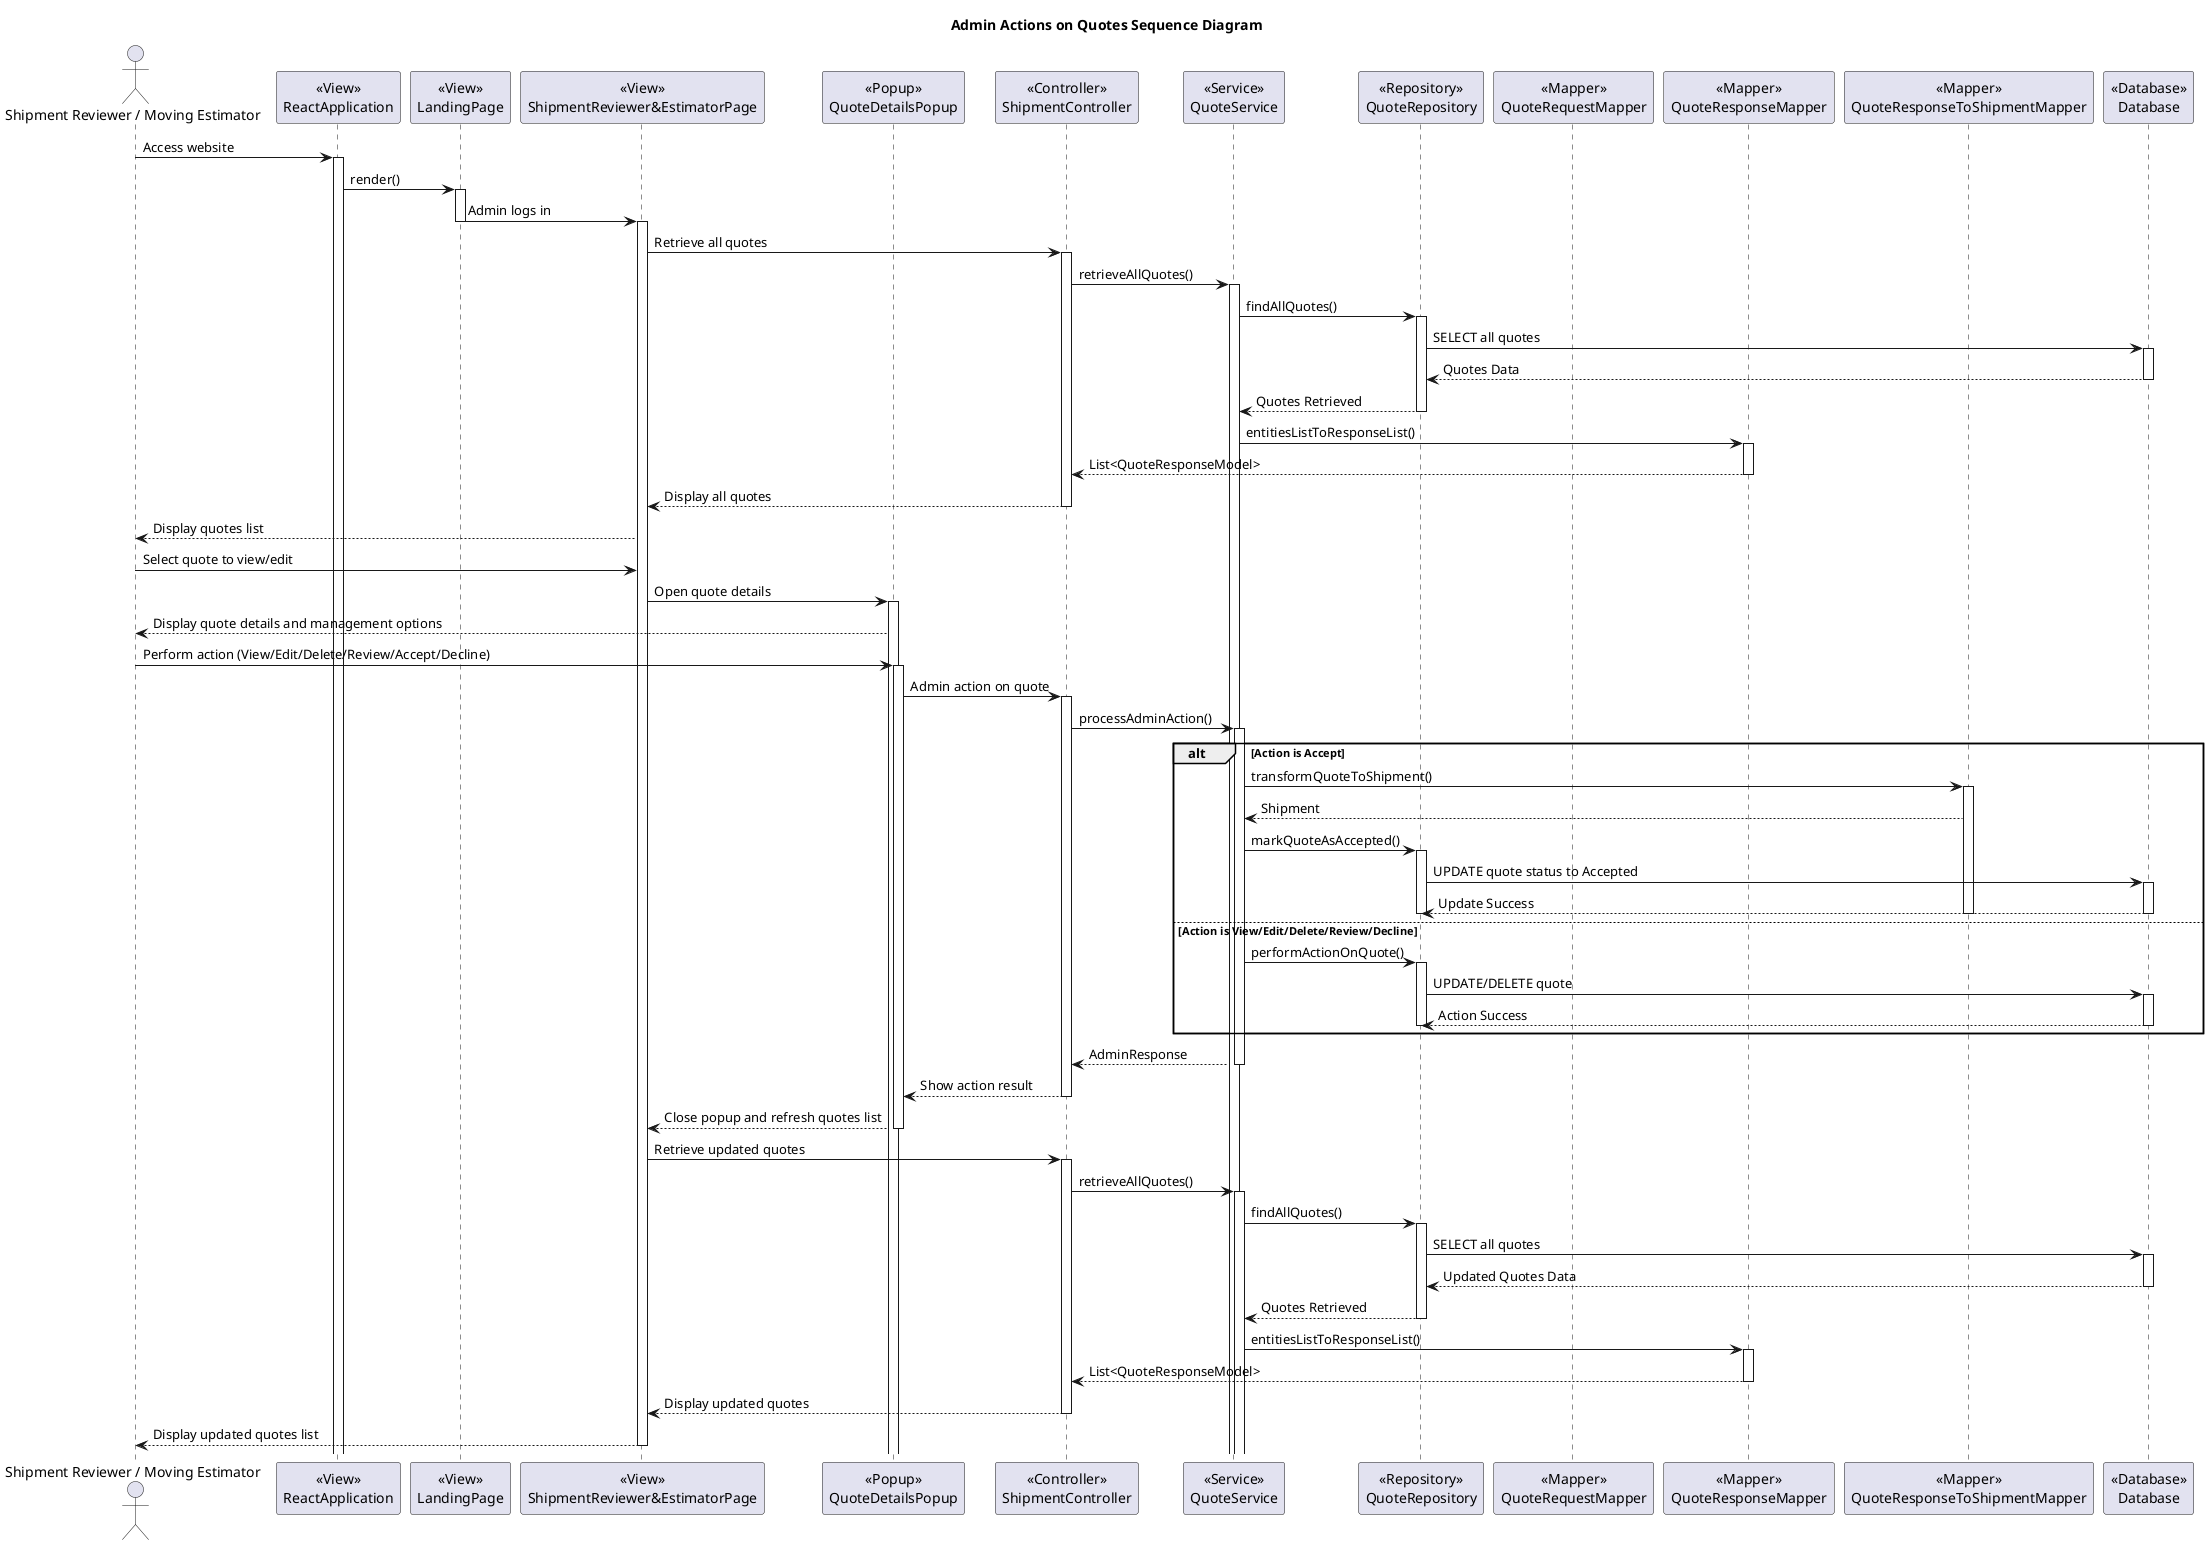 @startuml
title Admin Actions on Quotes Sequence Diagram

actor "Shipment Reviewer / Moving Estimator" as Admin

participant ReactApplication as "<<View>>\nReactApplication"
participant LandingPage as "<<View>>\nLandingPage"
participant ShipmentReviewerPage as "<<View>>\nShipmentReviewer&EstimatorPage"
participant QuotePopup as "<<Popup>>\nQuoteDetailsPopup"
participant ShipmentController as "<<Controller>>\nShipmentController"
participant QuoteService as "<<Service>>\nQuoteService"
participant QuoteRepository as "<<Repository>>\nQuoteRepository"
participant QuoteRequestMapper as "<<Mapper>>\nQuoteRequestMapper"
participant QuoteResponseMapper as "<<Mapper>>\nQuoteResponseMapper"
participant QuoteResponseToShipmentMapper as "<<Mapper>>\nQuoteResponseToShipmentMapper"
participant Database as "<<Database>>\nDatabase"

Admin -> ReactApplication : Access website
activate ReactApplication

ReactApplication -> LandingPage : render()
activate LandingPage

LandingPage -> ShipmentReviewerPage : Admin logs in
deactivate LandingPage
activate ShipmentReviewerPage

ShipmentReviewerPage -> ShipmentController : Retrieve all quotes
activate ShipmentController

ShipmentController -> QuoteService : retrieveAllQuotes()
activate QuoteService

QuoteService -> QuoteRepository : findAllQuotes()
activate QuoteRepository

QuoteRepository -> Database : SELECT all quotes
activate Database
Database --> QuoteRepository : Quotes Data

deactivate Database
QuoteRepository --> QuoteService : Quotes Retrieved

deactivate QuoteRepository
QuoteService -> QuoteResponseMapper : entitiesListToResponseList()
activate QuoteResponseMapper
QuoteResponseMapper --> ShipmentController : List<QuoteResponseModel>

deactivate QuoteResponseMapper
ShipmentController --> ShipmentReviewerPage : Display all quotes
deactivate ShipmentController

ShipmentReviewerPage --> Admin : Display quotes list
Admin -> ShipmentReviewerPage : Select quote to view/edit

ShipmentReviewerPage -> QuotePopup : Open quote details
activate QuotePopup

QuotePopup --> Admin : Display quote details and management options
Admin -> QuotePopup : Perform action (View/Edit/Delete/Review/Accept/Decline)
activate QuotePopup

QuotePopup -> ShipmentController : Admin action on quote
activate ShipmentController

ShipmentController -> QuoteService : processAdminAction()
activate QuoteService

alt Action is Accept
    QuoteService -> QuoteResponseToShipmentMapper : transformQuoteToShipment()
    activate QuoteResponseToShipmentMapper
    QuoteResponseToShipmentMapper --> QuoteService : Shipment

    QuoteService -> QuoteRepository : markQuoteAsAccepted()
    activate QuoteRepository

    QuoteRepository -> Database : UPDATE quote status to Accepted
    activate Database
    Database --> QuoteRepository : Update Success

    deactivate Database
    deactivate QuoteRepository
    deactivate QuoteResponseToShipmentMapper

else Action is View/Edit/Delete/Review/Decline
    QuoteService -> QuoteRepository : performActionOnQuote()
    activate QuoteRepository

    QuoteRepository -> Database : UPDATE/DELETE quote
    activate Database
    Database --> QuoteRepository : Action Success

    deactivate Database
    deactivate QuoteRepository
end

QuoteService --> ShipmentController : AdminResponse
deactivate QuoteService

ShipmentController --> QuotePopup : Show action result
deactivate ShipmentController

QuotePopup --> ShipmentReviewerPage : Close popup and refresh quotes list
deactivate QuotePopup

ShipmentReviewerPage -> ShipmentController : Retrieve updated quotes
activate ShipmentController

ShipmentController -> QuoteService : retrieveAllQuotes()
activate QuoteService

QuoteService -> QuoteRepository : findAllQuotes()
activate QuoteRepository

QuoteRepository -> Database : SELECT all quotes
activate Database
Database --> QuoteRepository : Updated Quotes Data

deactivate Database
QuoteRepository --> QuoteService : Quotes Retrieved

deactivate QuoteRepository
QuoteService -> QuoteResponseMapper : entitiesListToResponseList()
activate QuoteResponseMapper
QuoteResponseMapper --> ShipmentController : List<QuoteResponseModel>

deactivate QuoteResponseMapper
ShipmentController --> ShipmentReviewerPage : Display updated quotes
deactivate ShipmentController

ShipmentReviewerPage --> Admin : Display updated quotes list
deactivate ShipmentReviewerPage

@enduml
